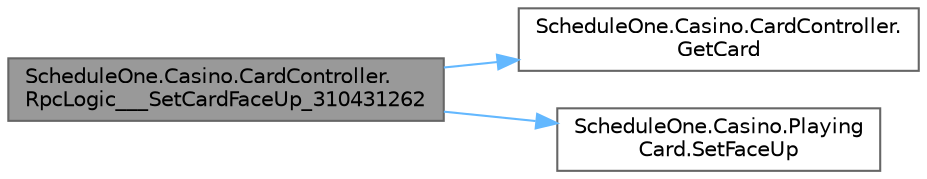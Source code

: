 digraph "ScheduleOne.Casino.CardController.RpcLogic___SetCardFaceUp_310431262"
{
 // LATEX_PDF_SIZE
  bgcolor="transparent";
  edge [fontname=Helvetica,fontsize=10,labelfontname=Helvetica,labelfontsize=10];
  node [fontname=Helvetica,fontsize=10,shape=box,height=0.2,width=0.4];
  rankdir="LR";
  Node1 [id="Node000001",label="ScheduleOne.Casino.CardController.\lRpcLogic___SetCardFaceUp_310431262",height=0.2,width=0.4,color="gray40", fillcolor="grey60", style="filled", fontcolor="black",tooltip=" "];
  Node1 -> Node2 [id="edge1_Node000001_Node000002",color="steelblue1",style="solid",tooltip=" "];
  Node2 [id="Node000002",label="ScheduleOne.Casino.CardController.\lGetCard",height=0.2,width=0.4,color="grey40", fillcolor="white", style="filled",URL="$class_schedule_one_1_1_casino_1_1_card_controller.html#add194b32daefa833ce67838c63ed2c16",tooltip=" "];
  Node1 -> Node3 [id="edge2_Node000001_Node000003",color="steelblue1",style="solid",tooltip=" "];
  Node3 [id="Node000003",label="ScheduleOne.Casino.Playing\lCard.SetFaceUp",height=0.2,width=0.4,color="grey40", fillcolor="white", style="filled",URL="$class_schedule_one_1_1_casino_1_1_playing_card.html#a1ab02bb79434aa130a77a2b39df0855f",tooltip=" "];
}

